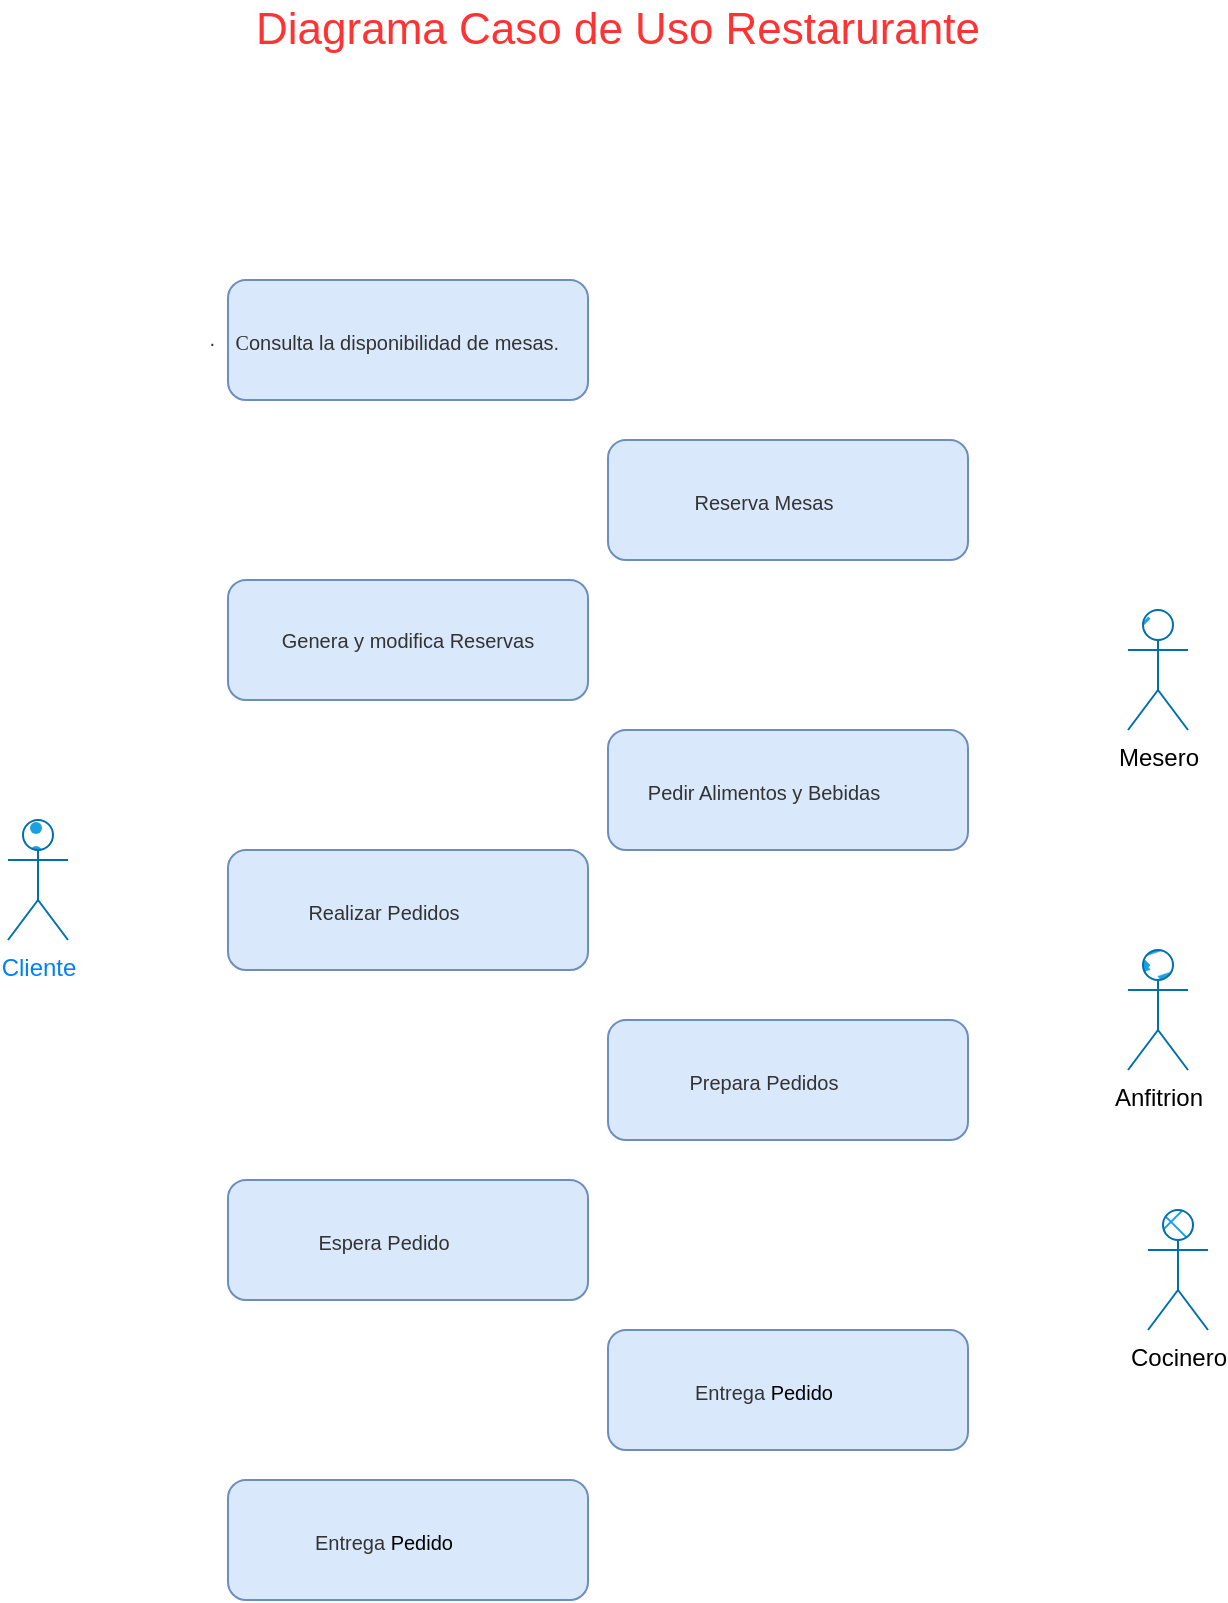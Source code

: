<mxfile version="28.2.0">
  <diagram name="Página-1" id="eSoNu8M_gUmrwsGOlZTq">
    <mxGraphModel dx="786" dy="431" grid="1" gridSize="10" guides="1" tooltips="1" connect="1" arrows="1" fold="1" page="1" pageScale="1" pageWidth="827" pageHeight="1169" math="0" shadow="0">
      <root>
        <mxCell id="0" />
        <mxCell id="1" parent="0" />
        <mxCell id="iBKLQpfkL_44_GjJ_T48-1" value="&lt;font style=&quot;color: rgb(0, 127, 255);&quot;&gt;Cliente&lt;/font&gt;" style="shape=umlActor;verticalLabelPosition=bottom;verticalAlign=top;html=1;outlineConnect=0;fillColor=#1ba1e2;strokeColor=#006EAF;fillStyle=dots;fontColor=#ffffff;" vertex="1" parent="1">
          <mxGeometry x="90" y="510" width="30" height="60" as="geometry" />
        </mxCell>
        <mxCell id="iBKLQpfkL_44_GjJ_T48-2" value="&lt;font style=&quot;color: rgb(0, 0, 0);&quot;&gt;Mesero&lt;/font&gt;" style="shape=umlActor;verticalLabelPosition=bottom;verticalAlign=top;html=1;outlineConnect=0;fillColor=#1ba1e2;fontColor=#ffffff;strokeColor=#006EAF;fillStyle=dashed;" vertex="1" parent="1">
          <mxGeometry x="650" y="405" width="30" height="60" as="geometry" />
        </mxCell>
        <mxCell id="iBKLQpfkL_44_GjJ_T48-3" value="&lt;font style=&quot;color: rgb(0, 0, 0);&quot;&gt;Anfitrion&lt;/font&gt;" style="shape=umlActor;verticalLabelPosition=bottom;verticalAlign=top;html=1;outlineConnect=0;fillColor=#1ba1e2;fontColor=#ffffff;strokeColor=#006EAF;fillStyle=zigzag-line;" vertex="1" parent="1">
          <mxGeometry x="650" y="575" width="30" height="60" as="geometry" />
        </mxCell>
        <mxCell id="iBKLQpfkL_44_GjJ_T48-4" value="&lt;p style=&quot;text-indent:-18.0pt;line-height:normal;&amp;lt;br/&amp;gt;mso-list:l0 level1 lfo1&quot; class=&quot;MsoListParagraph&quot;&gt;&lt;font style=&quot;font-size: 10px; color: rgb(51, 51, 51);&quot;&gt;&lt;font style=&quot;&quot;&gt;·&lt;/font&gt;&lt;span style=&quot;font-variant-numeric: normal; font-variant-east-asian: normal; font-variant-alternates: normal; font-size-adjust: none; font-kerning: auto; font-optical-sizing: auto; font-feature-settings: normal; font-variation-settings: normal; font-variant-position: normal; font-variant-emoji: normal; font-stretch: normal; line-height: normal; font-family: &amp;quot;Times New Roman&amp;quot;;&quot;&gt;&amp;nbsp; &amp;nbsp; C&lt;/span&gt;&lt;font style=&quot;&quot;&gt;onsulta la disponibilidad de mesas.&lt;/font&gt;&lt;/font&gt;&lt;/p&gt;" style="rounded=1;whiteSpace=wrap;html=1;fillColor=#dae8fc;strokeColor=#6c8ebf;" vertex="1" parent="1">
          <mxGeometry x="200" y="240" width="180" height="60" as="geometry" />
        </mxCell>
        <mxCell id="iBKLQpfkL_44_GjJ_T48-5" value="&lt;p style=&quot;text-indent:-18.0pt;line-height:normal;&amp;lt;br/&amp;gt;mso-list:l0 level1 lfo1&quot; class=&quot;MsoListParagraph&quot;&gt;&lt;font color=&quot;#333333&quot;&gt;&lt;span style=&quot;font-size: 10px;&quot;&gt;Reserva Mesas&lt;/span&gt;&lt;/font&gt;&lt;/p&gt;" style="rounded=1;whiteSpace=wrap;html=1;fillStyle=solid;fillColor=#dae8fc;strokeColor=#6c8ebf;" vertex="1" parent="1">
          <mxGeometry x="390" y="320" width="180" height="60" as="geometry" />
        </mxCell>
        <mxCell id="iBKLQpfkL_44_GjJ_T48-6" value="&lt;p style=&quot;text-indent:-18.0pt;line-height:normal;&amp;lt;br/&amp;gt;mso-list:l0 level1 lfo1&quot; class=&quot;MsoListParagraph&quot;&gt;&lt;font color=&quot;#333333&quot;&gt;&lt;span style=&quot;font-size: 10px;&quot;&gt;Pedir Alimentos y Bebidas&lt;/span&gt;&lt;/font&gt;&lt;/p&gt;" style="rounded=1;whiteSpace=wrap;html=1;fillStyle=solid;fillColor=#dae8fc;strokeColor=#6c8ebf;" vertex="1" parent="1">
          <mxGeometry x="390" y="465" width="180" height="60" as="geometry" />
        </mxCell>
        <mxCell id="iBKLQpfkL_44_GjJ_T48-7" value="&lt;font color=&quot;#333333&quot;&gt;&lt;span style=&quot;font-size: 10px;&quot;&gt;Genera y modifica Reservas&lt;/span&gt;&lt;/font&gt;" style="rounded=1;whiteSpace=wrap;html=1;fillStyle=solid;fillColor=#dae8fc;strokeColor=#6c8ebf;" vertex="1" parent="1">
          <mxGeometry x="200" y="390" width="180" height="60" as="geometry" />
        </mxCell>
        <mxCell id="iBKLQpfkL_44_GjJ_T48-8" value="&lt;p style=&quot;text-indent:-18.0pt;line-height:normal;&amp;lt;br/&amp;gt;mso-list:l0 level1 lfo1&quot; class=&quot;MsoListParagraph&quot;&gt;&lt;font color=&quot;#333333&quot;&gt;&lt;span style=&quot;font-size: 10px;&quot;&gt;Realizar Pedidos&lt;/span&gt;&lt;/font&gt;&lt;/p&gt;" style="rounded=1;whiteSpace=wrap;html=1;fillStyle=solid;fillColor=#dae8fc;strokeColor=#6c8ebf;" vertex="1" parent="1">
          <mxGeometry x="200" y="525" width="180" height="60" as="geometry" />
        </mxCell>
        <mxCell id="iBKLQpfkL_44_GjJ_T48-9" value="&lt;p style=&quot;text-indent:-18.0pt;line-height:normal;&amp;lt;br/&amp;gt;mso-list:l0 level1 lfo1&quot; class=&quot;MsoListParagraph&quot;&gt;&lt;font color=&quot;#333333&quot;&gt;&lt;span style=&quot;font-size: 10px;&quot;&gt;Prepara Pedidos&lt;/span&gt;&lt;/font&gt;&lt;/p&gt;" style="rounded=1;whiteSpace=wrap;html=1;fillStyle=solid;fillColor=#dae8fc;strokeColor=#6c8ebf;" vertex="1" parent="1">
          <mxGeometry x="390" y="610" width="180" height="60" as="geometry" />
        </mxCell>
        <mxCell id="iBKLQpfkL_44_GjJ_T48-10" value="&lt;font style=&quot;color: rgb(0, 0, 0);&quot;&gt;Cocinero&lt;/font&gt;" style="shape=umlActor;verticalLabelPosition=bottom;verticalAlign=top;html=1;outlineConnect=0;fillStyle=cross-hatch;fillColor=#1ba1e2;fontColor=#ffffff;strokeColor=#006EAF;" vertex="1" parent="1">
          <mxGeometry x="660" y="705" width="30" height="60" as="geometry" />
        </mxCell>
        <mxCell id="iBKLQpfkL_44_GjJ_T48-11" value="&lt;p style=&quot;text-indent:-18.0pt;line-height:normal;&amp;lt;br/&amp;gt;mso-list:l0 level1 lfo1&quot; class=&quot;MsoListParagraph&quot;&gt;&lt;font color=&quot;#333333&quot;&gt;&lt;span style=&quot;font-size: 10px;&quot;&gt;Espera Pedido&lt;/span&gt;&lt;/font&gt;&lt;span style=&quot;color: rgba(0, 0, 0, 0); font-family: monospace; font-size: 0px; text-align: start; text-wrap-mode: nowrap; background-color: transparent;&quot;&gt;%3CmxGraphModel%3E%3Croot%3E%3CmxCell%20id%3D%220%22%2F%3E%3CmxCell%20id%3D%221%22%20parent%3D%220%22%2F%3E%3CmxCell%20id%3D%222%22%20value%3D%22%26lt%3Bp%20style%3D%26quot%3Btext-indent%3A-18.0pt%3Bline-height%3Anormal%3B%26amp%3Blt%3Bbr%2F%26amp%3Bgt%3Bmso-list%3Al0%20level1%20lfo1%26quot%3B%20class%3D%26quot%3BMsoListParagraph%26quot%3B%26gt%3B%26lt%3Bfont%20color%3D%26quot%3B%23333333%26quot%3B%26gt%3B%26lt%3Bspan%20style%3D%26quot%3Bfont-size%3A%2010px%3B%26quot%3B%26gt%3BPrepara%20Pedidos%26lt%3B%2Fspan%26gt%3B%26lt%3B%2Ffont%26gt%3B%26lt%3B%2Fp%26gt%3B%22%20style%3D%22rounded%3D1%3BwhiteSpace%3Dwrap%3Bhtml%3D1%3B%22%20vertex%3D%221%22%20parent%3D%221%22%3E%3CmxGeometry%20x%3D%22270%22%20y%3D%22400%22%20width%3D%22180%22%20height%3D%2260%22%20as%3D%22geometry%22%2F%3E%3C%2FmxCell%3E%3C%2Froot%3E%3C%2FmxGraphModel%3E&lt;/span&gt;&lt;/p&gt;" style="rounded=1;whiteSpace=wrap;html=1;fillStyle=solid;fillColor=#dae8fc;strokeColor=#6c8ebf;" vertex="1" parent="1">
          <mxGeometry x="200" y="690" width="180" height="60" as="geometry" />
        </mxCell>
        <mxCell id="iBKLQpfkL_44_GjJ_T48-12" value="&lt;p style=&quot;text-indent:-18.0pt;line-height:normal;&amp;lt;br/&amp;gt;mso-list:l0 level1 lfo1&quot; class=&quot;MsoListParagraph&quot;&gt;&lt;font color=&quot;#333333&quot;&gt;&lt;span style=&quot;font-size: 10px;&quot;&gt;Entrega&amp;nbsp;&lt;/span&gt;&lt;/font&gt;&lt;span style=&quot;color: rgba(0, 0, 0, 0); font-family: monospace; font-size: 0px; text-align: start; text-wrap-mode: nowrap; background-color: transparent;&quot;&gt;%3CmxGraphModel%3E%3Croot%3E%3CmxCell%20id%3D%220%22%2F%3E%3CmxCell%20id%3D%221%22%20parent%3D%220%22%2F%3E%3CmxCell%20id%3D%222%22%20value%3D%22%26lt%3Bp%20style%3D%26quot%3Btext-indent%3A-18.0pt%3Bline-height%3Anormal%3B%26amp%3Blt%3Bbr%2F%26amp%3Bgt%3Bmso-list%3Al0%20level1%20lfo1%26quot%3B%20class%3D%26quot%3BMsoListParagraph%26quot%3B%26gt%3B%26lt%3Bfont%20color%3D%26quot%3B%23333333%26quot%3B%26gt%3B%26lt%3Bspan%20style%3D%26quot%3Bfont-size%3A%2010px%3B%26quot%3B%26gt%3BEspera%20Pedido%26lt%3B%2Fspan%26gt%3B%26lt%3B%2Ffont%26gt%3B%26lt%3Bspan%20style%3D%26quot%3Bcolor%3A%20rgba(0%2C%200%2C%200%2C%200)%3B%20font-family%3A%20monospace%3B%20font-size%3A%200px%3B%20text-align%3A%20start%3B%20text-wrap-mode%3A%20nowrap%3B%20background-color%3A%20transparent%3B%26quot%3B%26gt%3B%253CmxGraphModel%253E%253Croot%253E%253CmxCell%2520id%253D%25220%2522%252F%253E%253CmxCell%2520id%253D%25221%2522%2520parent%253D%25220%2522%252F%253E%253CmxCell%2520id%253D%25222%2522%2520value%253D%2522%2526lt%253Bp%2520style%253D%2526quot%253Btext-indent%253A-18.0pt%253Bline-height%253Anormal%253B%2526amp%253Blt%253Bbr%252F%2526amp%253Bgt%253Bmso-list%253Al0%2520level1%2520lfo1%2526quot%253B%2520class%253D%2526quot%253BMsoListParagraph%2526quot%253B%2526gt%253B%2526lt%253Bfont%2520color%253D%2526quot%253B%2523333333%2526quot%253B%2526gt%253B%2526lt%253Bspan%2520style%253D%2526quot%253Bfont-size%253A%252010px%253B%2526quot%253B%2526gt%253BPrepara%2520Pedidos%2526lt%253B%252Fspan%2526gt%253B%2526lt%253B%252Ffont%2526gt%253B%2526lt%253B%252Fp%2526gt%253B%2522%2520style%253D%2522rounded%253D1%253BwhiteSpace%253Dwrap%253Bhtml%253D1%253B%2522%2520vertex%253D%25221%2522%2520parent%253D%25221%2522%253E%253CmxGeometry%2520x%253D%2522270%2522%2520y%253D%2522400%2522%2520width%253D%2522180%2522%2520height%253D%252260%2522%2520as%253D%2522geometry%2522%252F%253E%253C%252FmxCell%253E%253C%252Froot%253E%253C%252FmxGraphModel%253E%26lt%3B%2Fspan%26gt%3B%26lt%3B%2Fp%26gt%3B%22%20style%3D%22rounded%3D1%3BwhiteSpace%3Dwrap%3Bhtml%3D1%3B%22%20vertex%3D%221%22%20parent%3D%221%22%3E%3CmxGeometry%20x%3D%22280%22%20y%3D%22480%22%20width%3D%22180%22%20height%3D%2260%22%20as%3D%22geometry%22%2F%3E%3C%2FmxCell%3E%3C%2Froot%3E%3C%2FmxGraphModel%3E&lt;/span&gt;&lt;font style=&quot;text-indent: -18pt; background-color: transparent;&quot;&gt;&lt;span style=&quot;font-size: 10px;&quot;&gt;Pedido&lt;/span&gt;&lt;/font&gt;&lt;span style=&quot;text-indent: -18pt; background-color: transparent; text-wrap-mode: nowrap; color: rgba(0, 0, 0, 0); font-family: monospace; font-size: 0px; text-align: start;&quot;&gt;%3CmxGraphModel%3E%3Croot%3E%3CmxCell%20id%3D%220%22%2F%3E%3CmxCell%20id%3D%221%22%20parent%3D%220%22%2F%3E%3CmxCell%20id%3D%222%22%20value%3D%22%26lt%3Bp%20style%3D%26quot%3Btext-indent%3A-18.0pt%3Bline-height%3Anormal%3B%26amp%3Blt%3Bbr%2F%26amp%3Bgt%3Bmso-list%3Al0%20level1%20lfo1%26quot%3B%20class%3D%26quot%3BMsoListParagraph%26quot%3B%26gt%3B%26lt%3Bfont%20color%3D%26quot%3B%23333333%26quot%3B%26gt%3B%26lt%3Bspan%20style%3D%26quot%3Bfont-size%3A%2010px%3B%26quot%3B%26gt%3BPrepara%20Pedidos%26lt%3B%2Fspan%26gt%3B%26lt%3B%2Ffont%26gt%3B%26lt%3B%2Fp%26gt%3B%22%20style%3D%22rounded%3D1%3BwhiteSpace%3Dwrap%3Bhtml%3D1%3B%22%20vertex%3D%221%22%20parent%3D%221%22%3E%3CmxGeometry%20x%3D%22270%22%20y%3D%22400%22%20width%3D%22180%22%20height%3D%2260%22%20as%3D%22geometry%22%2F%3E%3C%2FmxCell%3E%3C%2Froot%3E%3C%2FmxGraphModel%3E&lt;/span&gt;&lt;/p&gt;" style="rounded=1;whiteSpace=wrap;html=1;fillStyle=solid;fillColor=#dae8fc;strokeColor=#6c8ebf;" vertex="1" parent="1">
          <mxGeometry x="390" y="765" width="180" height="60" as="geometry" />
        </mxCell>
        <mxCell id="iBKLQpfkL_44_GjJ_T48-13" value="&lt;p style=&quot;text-indent:-18.0pt;line-height:normal;&amp;lt;br/&amp;gt;mso-list:l0 level1 lfo1&quot; class=&quot;MsoListParagraph&quot;&gt;&lt;font color=&quot;#333333&quot;&gt;&lt;span style=&quot;font-size: 10px;&quot;&gt;Entrega&amp;nbsp;&lt;/span&gt;&lt;/font&gt;&lt;span style=&quot;color: rgba(0, 0, 0, 0); font-family: monospace; font-size: 0px; text-align: start; text-wrap-mode: nowrap; background-color: transparent;&quot;&gt;%3CmxGraphModel%3E%3Croot%3E%3CmxCell%20id%3D%220%22%2F%3E%3CmxCell%20id%3D%221%22%20parent%3D%220%22%2F%3E%3CmxCell%20id%3D%222%22%20value%3D%22%26lt%3Bp%20style%3D%26quot%3Btext-indent%3A-18.0pt%3Bline-height%3Anormal%3B%26amp%3Blt%3Bbr%2F%26amp%3Bgt%3Bmso-list%3Al0%20level1%20lfo1%26quot%3B%20class%3D%26quot%3BMsoListParagraph%26quot%3B%26gt%3B%26lt%3Bfont%20color%3D%26quot%3B%23333333%26quot%3B%26gt%3B%26lt%3Bspan%20style%3D%26quot%3Bfont-size%3A%2010px%3B%26quot%3B%26gt%3BEspera%20Pedido%26lt%3B%2Fspan%26gt%3B%26lt%3B%2Ffont%26gt%3B%26lt%3Bspan%20style%3D%26quot%3Bcolor%3A%20rgba(0%2C%200%2C%200%2C%200)%3B%20font-family%3A%20monospace%3B%20font-size%3A%200px%3B%20text-align%3A%20start%3B%20text-wrap-mode%3A%20nowrap%3B%20background-color%3A%20transparent%3B%26quot%3B%26gt%3B%253CmxGraphModel%253E%253Croot%253E%253CmxCell%2520id%253D%25220%2522%252F%253E%253CmxCell%2520id%253D%25221%2522%2520parent%253D%25220%2522%252F%253E%253CmxCell%2520id%253D%25222%2522%2520value%253D%2522%2526lt%253Bp%2520style%253D%2526quot%253Btext-indent%253A-18.0pt%253Bline-height%253Anormal%253B%2526amp%253Blt%253Bbr%252F%2526amp%253Bgt%253Bmso-list%253Al0%2520level1%2520lfo1%2526quot%253B%2520class%253D%2526quot%253BMsoListParagraph%2526quot%253B%2526gt%253B%2526lt%253Bfont%2520color%253D%2526quot%253B%2523333333%2526quot%253B%2526gt%253B%2526lt%253Bspan%2520style%253D%2526quot%253Bfont-size%253A%252010px%253B%2526quot%253B%2526gt%253BPrepara%2520Pedidos%2526lt%253B%252Fspan%2526gt%253B%2526lt%253B%252Ffont%2526gt%253B%2526lt%253B%252Fp%2526gt%253B%2522%2520style%253D%2522rounded%253D1%253BwhiteSpace%253Dwrap%253Bhtml%253D1%253B%2522%2520vertex%253D%25221%2522%2520parent%253D%25221%2522%253E%253CmxGeometry%2520x%253D%2522270%2522%2520y%253D%2522400%2522%2520width%253D%2522180%2522%2520height%253D%252260%2522%2520as%253D%2522geometry%2522%252F%253E%253C%252FmxCell%253E%253C%252Froot%253E%253C%252FmxGraphModel%253E%26lt%3B%2Fspan%26gt%3B%26lt%3B%2Fp%26gt%3B%22%20style%3D%22rounded%3D1%3BwhiteSpace%3Dwrap%3Bhtml%3D1%3B%22%20vertex%3D%221%22%20parent%3D%221%22%3E%3CmxGeometry%20x%3D%22280%22%20y%3D%22480%22%20width%3D%22180%22%20height%3D%2260%22%20as%3D%22geometry%22%2F%3E%3C%2FmxCell%3E%3C%2Froot%3E%3C%2FmxGraphModel%3E&lt;/span&gt;&lt;font style=&quot;text-indent: -18pt; background-color: transparent;&quot;&gt;&lt;span style=&quot;font-size: 10px;&quot;&gt;Pedido&lt;/span&gt;&lt;/font&gt;&lt;span style=&quot;text-indent: -18pt; background-color: transparent; text-wrap-mode: nowrap; color: rgba(0, 0, 0, 0); font-family: monospace; font-size: 0px; text-align: start;&quot;&gt;%3CmxGraphModel%3E%3Croot%3E%3CmxCell%20id%3D%220%22%2F%3E%3CmxCell%20id%3D%221%22%20parent%3D%220%22%2F%3E%3CmxCell%20id%3D%222%22%20value%3D%22%26lt%3Bp%20style%3D%26quot%3Btext-indent%3A-18.0pt%3Bline-height%3Anormal%3B%26amp%3Blt%3Bbr%2F%26amp%3Bgt%3Bmso-list%3Al0%20level1%20lfo1%26quot%3B%20class%3D%26quot%3BMsoListParagraph%26quot%3B%26gt%3B%26lt%3Bfont%20color%3D%26quot%3B%23333333%26quot%3B%26gt%3B%26lt%3Bspan%20style%3D%26quot%3Bfont-size%3A%2010px%3B%26quot%3B%26gt%3BPrepara%20Pedidos%26lt%3B%2Fspan%26gt%3B%26lt%3B%2Ffont%26gt%3B%26lt%3B%2Fp%26gt%3B%22%20style%3D%22rounded%3D1%3BwhiteSpace%3Dwrap%3Bhtml%3D1%3B%22%20vertex%3D%221%22%20parent%3D%221%22%3E%3CmxGeometry%20x%3D%22270%22%20y%3D%22400%22%20width%3D%22180%22%20height%3D%2260%22%20as%3D%22geometry%22%2F%3E%3C%2FmxCell%3E%3C%2Froot%3E%3C%2FmxGraphModel%3E&lt;/span&gt;&lt;/p&gt;" style="rounded=1;whiteSpace=wrap;html=1;fillStyle=solid;fillColor=#dae8fc;strokeColor=#6c8ebf;" vertex="1" parent="1">
          <mxGeometry x="200" y="840" width="180" height="60" as="geometry" />
        </mxCell>
        <mxCell id="iBKLQpfkL_44_GjJ_T48-17" value="&lt;font style=&quot;font-size: 22px; color: rgb(255, 51, 51);&quot;&gt;Diagrama Caso de Uso Restarurante&lt;/font&gt;" style="text;strokeColor=none;align=center;fillColor=none;html=1;verticalAlign=middle;whiteSpace=wrap;rounded=0;" vertex="1" parent="1">
          <mxGeometry x="180" y="100" width="430" height="30" as="geometry" />
        </mxCell>
      </root>
    </mxGraphModel>
  </diagram>
</mxfile>
